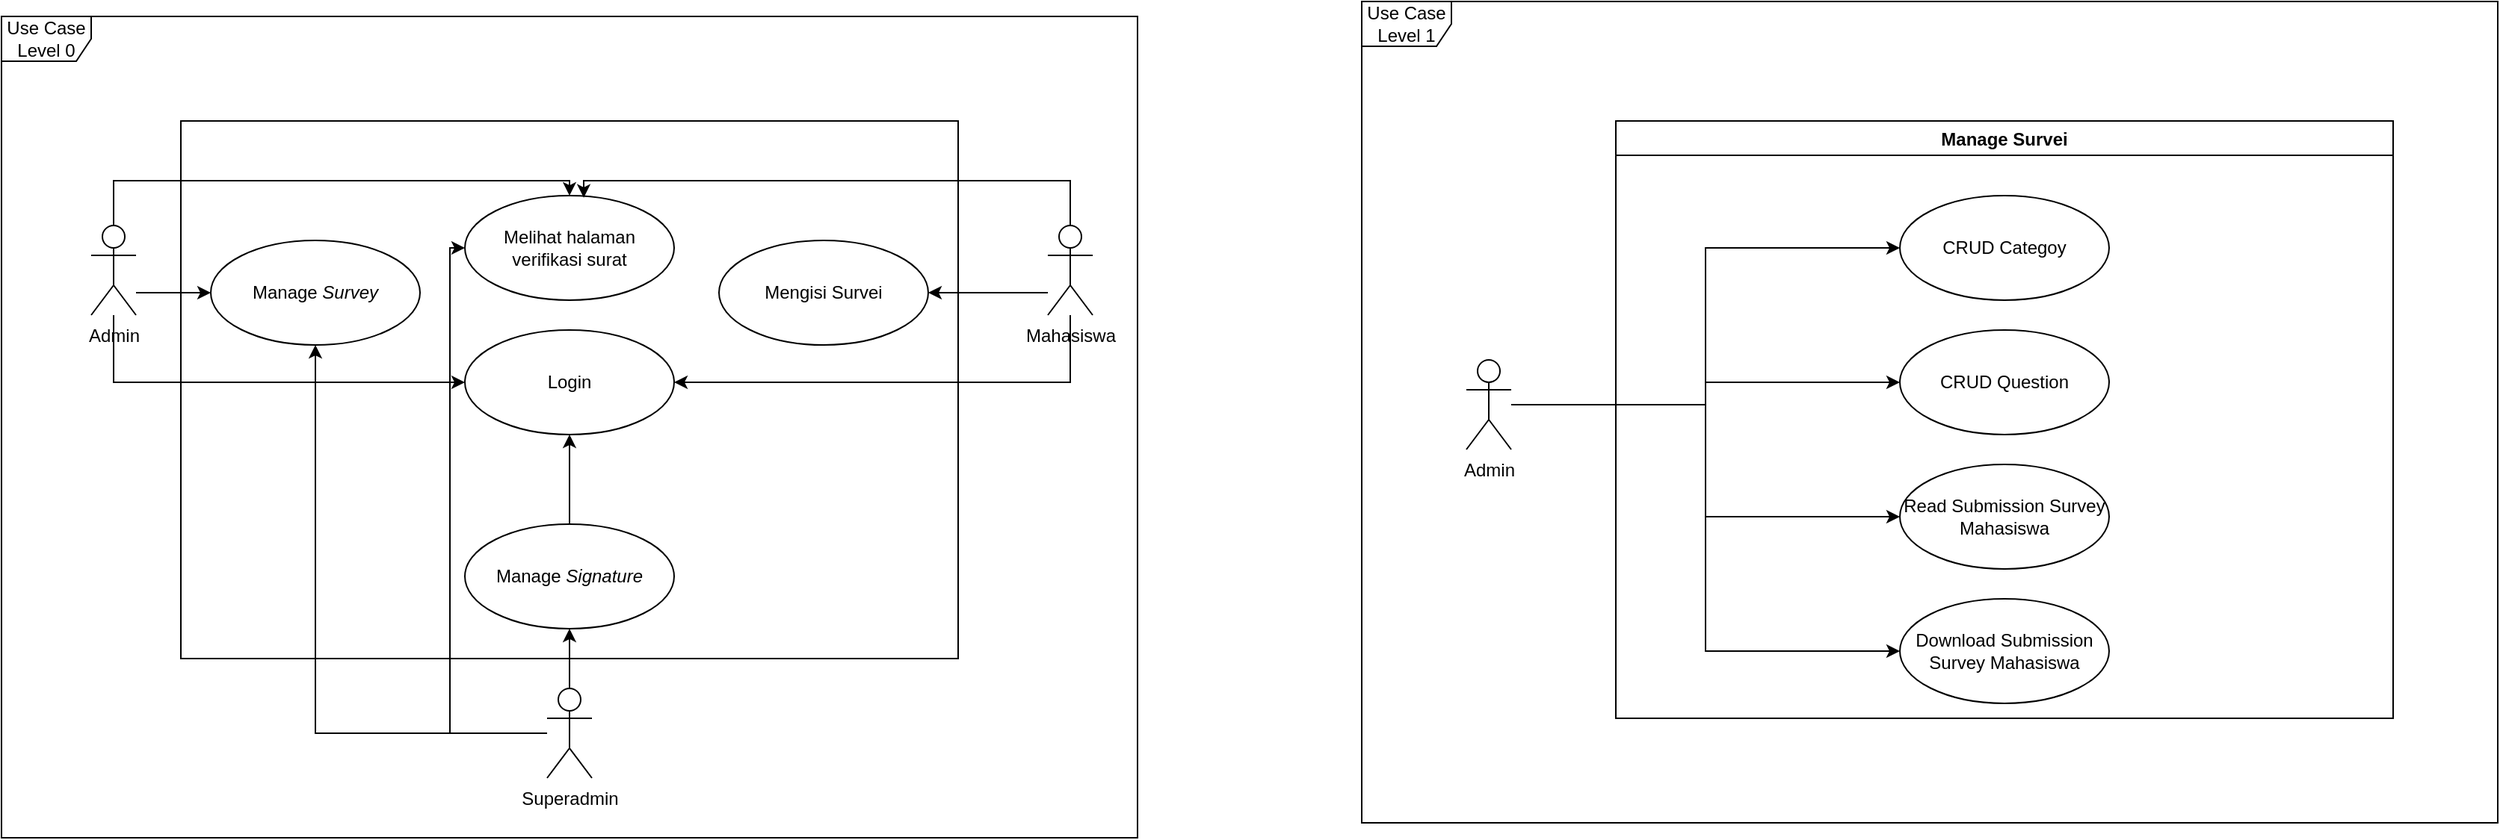 <mxfile version="27.0.3">
  <diagram name="Page-1" id="MK6d8y-G4h0hkD9kcIO6">
    <mxGraphModel dx="1090" dy="539" grid="1" gridSize="10" guides="1" tooltips="1" connect="1" arrows="1" fold="1" page="1" pageScale="1" pageWidth="827" pageHeight="1169" math="0" shadow="0">
      <root>
        <mxCell id="0" />
        <mxCell id="1" parent="0" />
        <mxCell id="yu3238OFJM-tGYZaCiX_-7" value="" style="html=1;whiteSpace=wrap;" vertex="1" parent="1">
          <mxGeometry x="160" y="120" width="520" height="360" as="geometry" />
        </mxCell>
        <mxCell id="yu3238OFJM-tGYZaCiX_-1" value="Admin" style="shape=umlActor;verticalLabelPosition=bottom;verticalAlign=top;html=1;" vertex="1" parent="1">
          <mxGeometry x="100" y="190" width="30" height="60" as="geometry" />
        </mxCell>
        <mxCell id="yu3238OFJM-tGYZaCiX_-2" value="Use Case Level 0" style="shape=umlFrame;whiteSpace=wrap;html=1;pointerEvents=0;" vertex="1" parent="1">
          <mxGeometry x="40" y="50" width="760" height="550" as="geometry" />
        </mxCell>
        <mxCell id="yu3238OFJM-tGYZaCiX_-5" value="Mahasiswa" style="shape=umlActor;verticalLabelPosition=bottom;verticalAlign=top;html=1;" vertex="1" parent="1">
          <mxGeometry x="740" y="190" width="30" height="60" as="geometry" />
        </mxCell>
        <mxCell id="yu3238OFJM-tGYZaCiX_-22" value="" style="edgeStyle=orthogonalEdgeStyle;rounded=0;orthogonalLoop=1;jettySize=auto;html=1;" edge="1" parent="1" source="yu3238OFJM-tGYZaCiX_-6" target="yu3238OFJM-tGYZaCiX_-8">
          <mxGeometry relative="1" as="geometry" />
        </mxCell>
        <mxCell id="yu3238OFJM-tGYZaCiX_-23" style="edgeStyle=orthogonalEdgeStyle;rounded=0;orthogonalLoop=1;jettySize=auto;html=1;" edge="1" parent="1" source="yu3238OFJM-tGYZaCiX_-6" target="yu3238OFJM-tGYZaCiX_-12">
          <mxGeometry relative="1" as="geometry">
            <Array as="points">
              <mxPoint x="340" y="530" />
              <mxPoint x="340" y="205" />
            </Array>
          </mxGeometry>
        </mxCell>
        <mxCell id="yu3238OFJM-tGYZaCiX_-24" style="edgeStyle=orthogonalEdgeStyle;rounded=0;orthogonalLoop=1;jettySize=auto;html=1;" edge="1" parent="1" source="yu3238OFJM-tGYZaCiX_-6" target="yu3238OFJM-tGYZaCiX_-9">
          <mxGeometry relative="1" as="geometry" />
        </mxCell>
        <mxCell id="yu3238OFJM-tGYZaCiX_-6" value="Superadmin" style="shape=umlActor;verticalLabelPosition=bottom;verticalAlign=top;html=1;" vertex="1" parent="1">
          <mxGeometry x="405" y="500" width="30" height="60" as="geometry" />
        </mxCell>
        <mxCell id="yu3238OFJM-tGYZaCiX_-14" value="" style="edgeStyle=orthogonalEdgeStyle;rounded=0;orthogonalLoop=1;jettySize=auto;html=1;" edge="1" parent="1" source="yu3238OFJM-tGYZaCiX_-8" target="yu3238OFJM-tGYZaCiX_-10">
          <mxGeometry relative="1" as="geometry" />
        </mxCell>
        <mxCell id="yu3238OFJM-tGYZaCiX_-8" value="Manage &lt;i&gt;Signature&lt;/i&gt;" style="ellipse;whiteSpace=wrap;html=1;" vertex="1" parent="1">
          <mxGeometry x="350" y="390" width="140" height="70" as="geometry" />
        </mxCell>
        <mxCell id="yu3238OFJM-tGYZaCiX_-9" value="Manage &lt;i&gt;Survey&lt;/i&gt;" style="ellipse;whiteSpace=wrap;html=1;" vertex="1" parent="1">
          <mxGeometry x="180" y="200" width="140" height="70" as="geometry" />
        </mxCell>
        <mxCell id="yu3238OFJM-tGYZaCiX_-10" value="Login" style="ellipse;whiteSpace=wrap;html=1;" vertex="1" parent="1">
          <mxGeometry x="350" y="260" width="140" height="70" as="geometry" />
        </mxCell>
        <mxCell id="yu3238OFJM-tGYZaCiX_-11" value="Mengisi Survei" style="ellipse;whiteSpace=wrap;html=1;" vertex="1" parent="1">
          <mxGeometry x="520" y="200" width="140" height="70" as="geometry" />
        </mxCell>
        <mxCell id="yu3238OFJM-tGYZaCiX_-12" value="Melihat halaman verifikasi surat" style="ellipse;whiteSpace=wrap;html=1;" vertex="1" parent="1">
          <mxGeometry x="350" y="170" width="140" height="70" as="geometry" />
        </mxCell>
        <mxCell id="yu3238OFJM-tGYZaCiX_-16" value="" style="edgeStyle=orthogonalEdgeStyle;rounded=0;orthogonalLoop=1;jettySize=auto;html=1;" edge="1" parent="1" source="yu3238OFJM-tGYZaCiX_-5" target="yu3238OFJM-tGYZaCiX_-11">
          <mxGeometry relative="1" as="geometry">
            <Array as="points">
              <mxPoint x="720" y="235" />
              <mxPoint x="720" y="235" />
            </Array>
          </mxGeometry>
        </mxCell>
        <mxCell id="yu3238OFJM-tGYZaCiX_-15" style="edgeStyle=orthogonalEdgeStyle;rounded=0;orthogonalLoop=1;jettySize=auto;html=1;entryX=1;entryY=0.5;entryDx=0;entryDy=0;" edge="1" parent="1" source="yu3238OFJM-tGYZaCiX_-5" target="yu3238OFJM-tGYZaCiX_-10">
          <mxGeometry relative="1" as="geometry">
            <Array as="points">
              <mxPoint x="755" y="295" />
            </Array>
          </mxGeometry>
        </mxCell>
        <mxCell id="yu3238OFJM-tGYZaCiX_-17" style="edgeStyle=orthogonalEdgeStyle;rounded=0;orthogonalLoop=1;jettySize=auto;html=1;entryX=0;entryY=0.5;entryDx=0;entryDy=0;" edge="1" parent="1" source="yu3238OFJM-tGYZaCiX_-1" target="yu3238OFJM-tGYZaCiX_-10">
          <mxGeometry relative="1" as="geometry">
            <Array as="points">
              <mxPoint x="115" y="295" />
            </Array>
          </mxGeometry>
        </mxCell>
        <mxCell id="yu3238OFJM-tGYZaCiX_-18" style="edgeStyle=orthogonalEdgeStyle;rounded=0;orthogonalLoop=1;jettySize=auto;html=1;entryX=0;entryY=0.5;entryDx=0;entryDy=0;" edge="1" parent="1" source="yu3238OFJM-tGYZaCiX_-1" target="yu3238OFJM-tGYZaCiX_-9">
          <mxGeometry relative="1" as="geometry">
            <Array as="points">
              <mxPoint x="140" y="235" />
              <mxPoint x="140" y="235" />
            </Array>
          </mxGeometry>
        </mxCell>
        <mxCell id="yu3238OFJM-tGYZaCiX_-19" style="edgeStyle=orthogonalEdgeStyle;rounded=0;orthogonalLoop=1;jettySize=auto;html=1;" edge="1" parent="1" source="yu3238OFJM-tGYZaCiX_-1" target="yu3238OFJM-tGYZaCiX_-12">
          <mxGeometry relative="1" as="geometry">
            <Array as="points">
              <mxPoint x="115" y="160" />
              <mxPoint x="420" y="160" />
            </Array>
          </mxGeometry>
        </mxCell>
        <mxCell id="yu3238OFJM-tGYZaCiX_-21" style="edgeStyle=orthogonalEdgeStyle;rounded=0;orthogonalLoop=1;jettySize=auto;html=1;entryX=0.568;entryY=0.02;entryDx=0;entryDy=0;entryPerimeter=0;" edge="1" parent="1" source="yu3238OFJM-tGYZaCiX_-5" target="yu3238OFJM-tGYZaCiX_-12">
          <mxGeometry relative="1" as="geometry">
            <Array as="points">
              <mxPoint x="755" y="160" />
              <mxPoint x="429" y="160" />
            </Array>
          </mxGeometry>
        </mxCell>
        <mxCell id="yu3238OFJM-tGYZaCiX_-26" value="Use Case Level 1" style="shape=umlFrame;whiteSpace=wrap;html=1;pointerEvents=0;" vertex="1" parent="1">
          <mxGeometry x="950" y="40" width="760" height="550" as="geometry" />
        </mxCell>
        <mxCell id="yu3238OFJM-tGYZaCiX_-34" style="edgeStyle=orthogonalEdgeStyle;rounded=0;orthogonalLoop=1;jettySize=auto;html=1;entryX=0;entryY=0.5;entryDx=0;entryDy=0;" edge="1" parent="1" source="yu3238OFJM-tGYZaCiX_-27" target="yu3238OFJM-tGYZaCiX_-30">
          <mxGeometry relative="1" as="geometry" />
        </mxCell>
        <mxCell id="yu3238OFJM-tGYZaCiX_-35" style="edgeStyle=orthogonalEdgeStyle;rounded=0;orthogonalLoop=1;jettySize=auto;html=1;entryX=0;entryY=0.5;entryDx=0;entryDy=0;" edge="1" parent="1" source="yu3238OFJM-tGYZaCiX_-27" target="yu3238OFJM-tGYZaCiX_-31">
          <mxGeometry relative="1" as="geometry" />
        </mxCell>
        <mxCell id="yu3238OFJM-tGYZaCiX_-36" style="edgeStyle=orthogonalEdgeStyle;rounded=0;orthogonalLoop=1;jettySize=auto;html=1;entryX=0;entryY=0.5;entryDx=0;entryDy=0;" edge="1" parent="1" source="yu3238OFJM-tGYZaCiX_-27" target="yu3238OFJM-tGYZaCiX_-32">
          <mxGeometry relative="1" as="geometry" />
        </mxCell>
        <mxCell id="yu3238OFJM-tGYZaCiX_-37" style="edgeStyle=orthogonalEdgeStyle;rounded=0;orthogonalLoop=1;jettySize=auto;html=1;entryX=0;entryY=0.5;entryDx=0;entryDy=0;" edge="1" parent="1" source="yu3238OFJM-tGYZaCiX_-27" target="yu3238OFJM-tGYZaCiX_-33">
          <mxGeometry relative="1" as="geometry" />
        </mxCell>
        <mxCell id="yu3238OFJM-tGYZaCiX_-27" value="Admin" style="shape=umlActor;verticalLabelPosition=bottom;verticalAlign=top;html=1;" vertex="1" parent="1">
          <mxGeometry x="1020" y="280" width="30" height="60" as="geometry" />
        </mxCell>
        <mxCell id="yu3238OFJM-tGYZaCiX_-29" value="Manage Survei" style="swimlane;" vertex="1" parent="1">
          <mxGeometry x="1120" y="120" width="520" height="400" as="geometry" />
        </mxCell>
        <mxCell id="yu3238OFJM-tGYZaCiX_-30" value="CRUD Categoy" style="ellipse;whiteSpace=wrap;html=1;" vertex="1" parent="yu3238OFJM-tGYZaCiX_-29">
          <mxGeometry x="190" y="50" width="140" height="70" as="geometry" />
        </mxCell>
        <mxCell id="yu3238OFJM-tGYZaCiX_-31" value="CRUD Question" style="ellipse;whiteSpace=wrap;html=1;" vertex="1" parent="yu3238OFJM-tGYZaCiX_-29">
          <mxGeometry x="190" y="140" width="140" height="70" as="geometry" />
        </mxCell>
        <mxCell id="yu3238OFJM-tGYZaCiX_-32" value="Read Submission Survey Mahasiswa" style="ellipse;whiteSpace=wrap;html=1;" vertex="1" parent="yu3238OFJM-tGYZaCiX_-29">
          <mxGeometry x="190" y="230" width="140" height="70" as="geometry" />
        </mxCell>
        <mxCell id="yu3238OFJM-tGYZaCiX_-33" value="Download Submission Survey Mahasiswa" style="ellipse;whiteSpace=wrap;html=1;" vertex="1" parent="yu3238OFJM-tGYZaCiX_-29">
          <mxGeometry x="190" y="320" width="140" height="70" as="geometry" />
        </mxCell>
      </root>
    </mxGraphModel>
  </diagram>
</mxfile>
